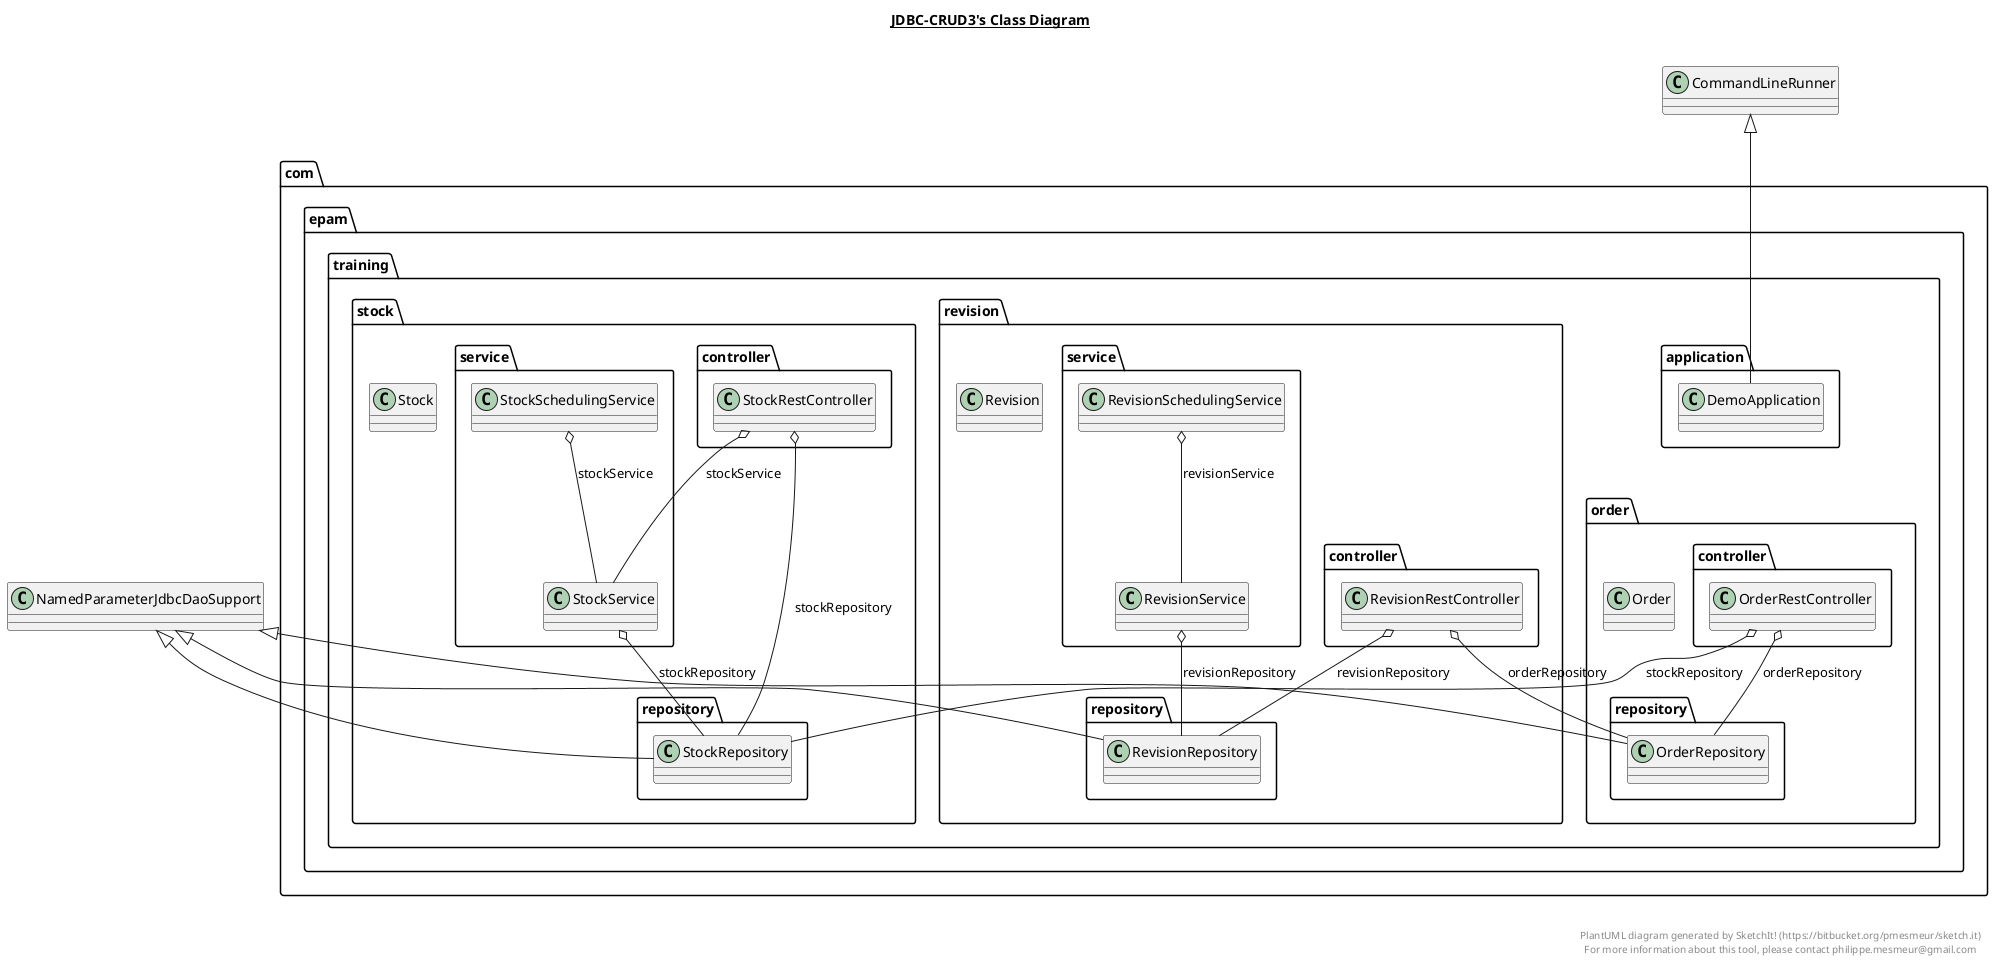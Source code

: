 @startuml

title __JDBC-CRUD3's Class Diagram__\n

  package com.epam.training.application {
    class DemoApplication {
    }
  }
  

  package com.epam.training.order {
    class Order {
    }
  }
  

  package com.epam.training.order {
    package com.epam.training.order.repository {
      class OrderRepository {
      }
    }
  }
  

  package com.epam.training.order {
    package com.epam.training.order.controller {
      class OrderRestController {
      }
    }
  }
  

  package com.epam.training.revision {
    class Revision {
    }
  }
  

  package com.epam.training.revision {
    package com.epam.training.revision.repository {
      class RevisionRepository {
      }
    }
  }
  

  package com.epam.training.revision {
    package com.epam.training.revision.controller {
      class RevisionRestController {
      }
    }
  }
  

  package com.epam.training.revision {
    package com.epam.training.revision.service {
      class RevisionSchedulingService {
      }
    }
  }
  

  package com.epam.training.revision {
    package com.epam.training.revision.service {
      class RevisionService {
      }
    }
  }
  

  package com.epam.training.stock {
    class Stock {
    }
  }
  

  package com.epam.training.stock {
    package com.epam.training.stock.repository {
      class StockRepository {
      }
    }
  }
  

  package com.epam.training.stock {
    package com.epam.training.stock.controller {
      class StockRestController {
      }
    }
  }
  

  package com.epam.training.stock {
    package com.epam.training.stock.service {
      class StockSchedulingService {
      }
    }
  }
  

  package com.epam.training.stock {
    package com.epam.training.stock.service {
      class StockService {
      }
    }
  }
  

  DemoApplication -up-|> CommandLineRunner
  OrderRepository -up-|> NamedParameterJdbcDaoSupport
  OrderRestController o-- OrderRepository : orderRepository
  OrderRestController o-- StockRepository : stockRepository
  RevisionRepository -up-|> NamedParameterJdbcDaoSupport
  RevisionRestController o-- OrderRepository : orderRepository
  RevisionRestController o-- RevisionRepository : revisionRepository
  RevisionSchedulingService o-- RevisionService : revisionService
  RevisionService o-- RevisionRepository : revisionRepository
  StockRepository -up-|> NamedParameterJdbcDaoSupport
  StockRestController o-- StockRepository : stockRepository
  StockRestController o-- StockService : stockService
  StockSchedulingService o-- StockService : stockService
  StockService o-- StockRepository : stockRepository


right footer


PlantUML diagram generated by SketchIt! (https://bitbucket.org/pmesmeur/sketch.it)
For more information about this tool, please contact philippe.mesmeur@gmail.com
endfooter

@enduml
